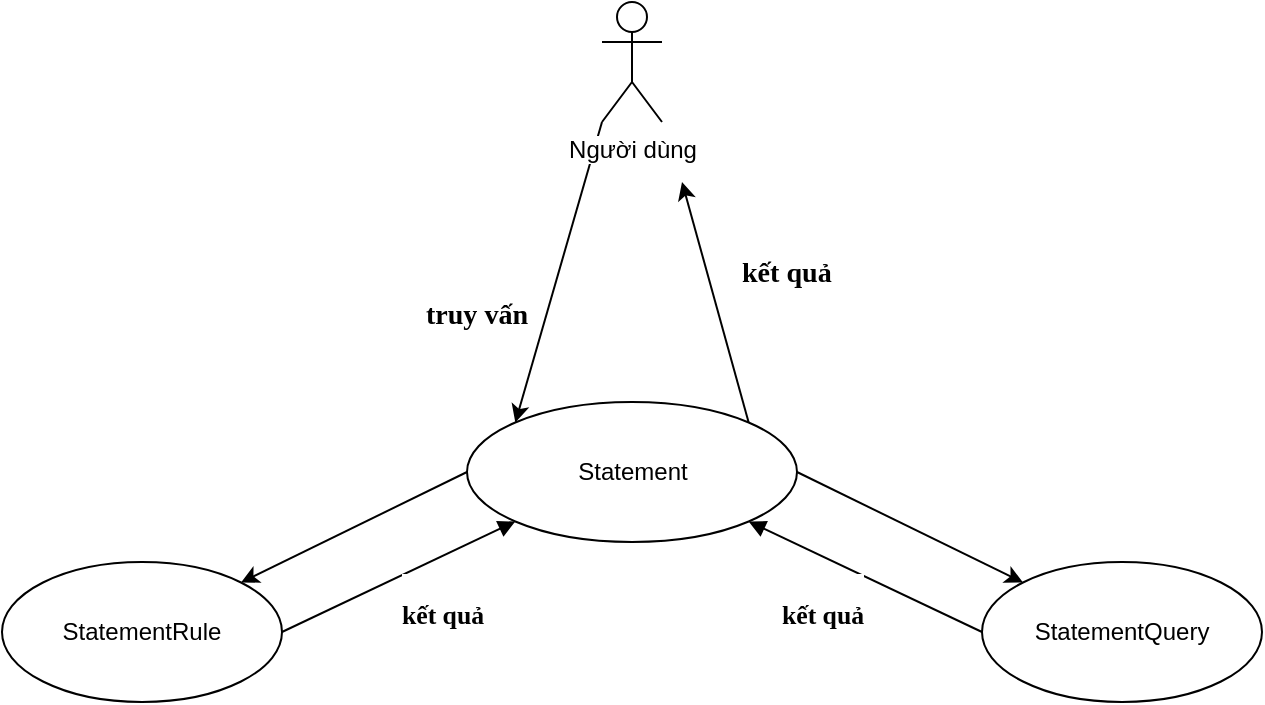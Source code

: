 <mxfile version="10.6.7" type="device"><diagram id="AKWTz0gTe0VS5Z6R8X2m" name="use_case"><mxGraphModel dx="840" dy="474" grid="1" gridSize="10" guides="1" tooltips="1" connect="1" arrows="1" fold="1" page="1" pageScale="1" pageWidth="850" pageHeight="1100" math="0" shadow="0"><root><mxCell id="0"/><mxCell id="1" parent="0"/><mxCell id="Wa-wND2M_IYuDvw30R97-3" style="rounded=0;orthogonalLoop=1;jettySize=auto;html=1;entryX=0;entryY=0;entryDx=0;entryDy=0;exitX=0;exitY=1;exitDx=0;exitDy=0;exitPerimeter=0;" parent="1" source="Wa-wND2M_IYuDvw30R97-1" target="Wa-wND2M_IYuDvw30R97-2" edge="1"><mxGeometry relative="1" as="geometry"/></mxCell><mxCell id="Wa-wND2M_IYuDvw30R97-5" value="&lt;h3&gt;&lt;font face=&quot;Times New Roman&quot;&gt;truy vấn&lt;/font&gt;&lt;/h3&gt;" style="text;html=1;resizable=0;points=[];align=center;verticalAlign=middle;labelBackgroundColor=#ffffff;" parent="Wa-wND2M_IYuDvw30R97-3" vertex="1" connectable="0"><mxGeometry x="0.293" y="-3" relative="1" as="geometry"><mxPoint x="-32" y="-0.5" as="offset"/></mxGeometry></mxCell><mxCell id="Wa-wND2M_IYuDvw30R97-1" value="Người dùng" style="shape=umlActor;verticalLabelPosition=bottom;labelBackgroundColor=#ffffff;verticalAlign=top;html=1;" parent="1" vertex="1"><mxGeometry x="540" width="30" height="60" as="geometry"/></mxCell><mxCell id="Wa-wND2M_IYuDvw30R97-4" style="edgeStyle=none;rounded=0;orthogonalLoop=1;jettySize=auto;html=1;exitX=1;exitY=0;exitDx=0;exitDy=0;" parent="1" source="Wa-wND2M_IYuDvw30R97-2" edge="1"><mxGeometry relative="1" as="geometry"><mxPoint x="770" y="160" as="sourcePoint"/><mxPoint x="580" y="90" as="targetPoint"/></mxGeometry></mxCell><mxCell id="5szJAW1lydJkliKwmzWq-3" style="edgeStyle=none;rounded=0;orthogonalLoop=1;jettySize=auto;html=1;entryX=0;entryY=0;entryDx=0;entryDy=0;exitX=1;exitY=0.5;exitDx=0;exitDy=0;" parent="1" source="Wa-wND2M_IYuDvw30R97-2" target="5szJAW1lydJkliKwmzWq-1" edge="1"><mxGeometry relative="1" as="geometry"/></mxCell><mxCell id="5szJAW1lydJkliKwmzWq-4" style="edgeStyle=none;rounded=0;orthogonalLoop=1;jettySize=auto;html=1;entryX=1;entryY=0;entryDx=0;entryDy=0;exitX=0;exitY=0.5;exitDx=0;exitDy=0;" parent="1" source="Wa-wND2M_IYuDvw30R97-2" target="5szJAW1lydJkliKwmzWq-2" edge="1"><mxGeometry relative="1" as="geometry"/></mxCell><mxCell id="Wa-wND2M_IYuDvw30R97-2" value="Statement" style="ellipse;whiteSpace=wrap;html=1;" parent="1" vertex="1"><mxGeometry x="472.5" y="200" width="165" height="70" as="geometry"/></mxCell><mxCell id="Wa-wND2M_IYuDvw30R97-6" value="&lt;h3&gt;&lt;font face=&quot;Times New Roman&quot;&gt;kết quả&lt;/font&gt;&lt;/h3&gt;&lt;div&gt;&lt;br&gt;&lt;/div&gt;" style="text;html=1;resizable=0;points=[];autosize=1;align=left;verticalAlign=top;spacingTop=-4;" parent="1" vertex="1"><mxGeometry x="607.5" y="110" width="60" height="60" as="geometry"/></mxCell><mxCell id="5szJAW1lydJkliKwmzWq-1" value="StatementQuery" style="ellipse;whiteSpace=wrap;html=1;" parent="1" vertex="1"><mxGeometry x="730" y="280" width="140" height="70" as="geometry"/></mxCell><mxCell id="5szJAW1lydJkliKwmzWq-2" value="StatementRule" style="ellipse;whiteSpace=wrap;html=1;" parent="1" vertex="1"><mxGeometry x="240" y="280" width="140" height="70" as="geometry"/></mxCell><mxCell id="5szJAW1lydJkliKwmzWq-14" value="&lt;h3&gt;&lt;font face=&quot;Times New Roman&quot;&gt;kết quả&lt;/font&gt;&lt;/h3&gt;" style="html=1;verticalAlign=bottom;endArrow=block;exitX=0;exitY=0.5;exitDx=0;exitDy=0;entryX=1;entryY=1;entryDx=0;entryDy=0;" parent="1" source="5szJAW1lydJkliKwmzWq-1" target="Wa-wND2M_IYuDvw30R97-2" edge="1"><mxGeometry x="0.021" y="48" width="80" relative="1" as="geometry"><mxPoint x="560" y="350" as="sourcePoint"/><mxPoint x="640" y="350" as="targetPoint"/><mxPoint as="offset"/></mxGeometry></mxCell><mxCell id="5szJAW1lydJkliKwmzWq-15" value="&lt;h3&gt;&lt;font face=&quot;Times New Roman&quot;&gt;kết quả&lt;/font&gt;&lt;/h3&gt;" style="html=1;verticalAlign=bottom;endArrow=block;exitX=1;exitY=0.5;exitDx=0;exitDy=0;entryX=0;entryY=1;entryDx=0;entryDy=0;" parent="1" source="5szJAW1lydJkliKwmzWq-2" target="Wa-wND2M_IYuDvw30R97-2" edge="1"><mxGeometry x="0.021" y="-48" width="80" relative="1" as="geometry"><mxPoint x="740" y="325" as="sourcePoint"/><mxPoint x="623" y="270" as="targetPoint"/><mxPoint as="offset"/></mxGeometry></mxCell></root></mxGraphModel></diagram><diagram id="qdNX1Tg5RT8uSECP7nUU" name="statement_query"><mxGraphModel dx="840" dy="474" grid="1" gridSize="10" guides="1" tooltips="1" connect="1" arrows="1" fold="1" page="1" pageScale="1" pageWidth="850" pageHeight="1100" math="0" shadow="0"><root><mxCell id="bGuQ9bDFWNer1q4F1EAF-0"/><mxCell id="bGuQ9bDFWNer1q4F1EAF-1" parent="bGuQ9bDFWNer1q4F1EAF-0"/><mxCell id="bGuQ9bDFWNer1q4F1EAF-2" value="&lt;h3&gt;&lt;b&gt;:Statement&lt;/b&gt;&lt;/h3&gt;" style="shape=umlLifeline;perimeter=lifelinePerimeter;whiteSpace=wrap;html=1;container=1;collapsible=0;recursiveResize=0;outlineConnect=0;" vertex="1" parent="bGuQ9bDFWNer1q4F1EAF-1"><mxGeometry x="80" y="70" width="100" height="300" as="geometry"/></mxCell><mxCell id="bGuQ9bDFWNer1q4F1EAF-5" value="&lt;font style=&quot;font-size: 14px&quot;&gt;query&lt;/font&gt;" style="html=1;verticalAlign=bottom;endArrow=block;" edge="1" parent="bGuQ9bDFWNer1q4F1EAF-2" target="bGuQ9bDFWNer1q4F1EAF-3"><mxGeometry width="80" relative="1" as="geometry"><mxPoint x="50" y="90" as="sourcePoint"/><mxPoint x="130" y="90" as="targetPoint"/></mxGeometry></mxCell><mxCell id="FW8kaFonH9A9qlrNF10j-2" value="" style="html=1;points=[];perimeter=orthogonalPerimeter;" vertex="1" parent="bGuQ9bDFWNer1q4F1EAF-2"><mxGeometry x="45" y="90" width="10" height="210" as="geometry"/></mxCell><mxCell id="bGuQ9bDFWNer1q4F1EAF-11" style="edgeStyle=none;rounded=0;orthogonalLoop=1;jettySize=auto;html=1;entryX=-0.183;entryY=0.016;entryDx=0;entryDy=0;entryPerimeter=0;" edge="1" parent="bGuQ9bDFWNer1q4F1EAF-1" source="FW8kaFonH9A9qlrNF10j-3" target="FW8kaFonH9A9qlrNF10j-1"><mxGeometry relative="1" as="geometry"><mxPoint x="549.5" y="272" as="targetPoint"/><mxPoint x="315" y="272" as="sourcePoint"/></mxGeometry></mxCell><mxCell id="bGuQ9bDFWNer1q4F1EAF-12" value="&lt;font style=&quot;font-size: 14px&quot;&gt;checkCondition&lt;/font&gt;" style="text;html=1;resizable=0;points=[];align=center;verticalAlign=middle;labelBackgroundColor=#ffffff;" vertex="1" connectable="0" parent="bGuQ9bDFWNer1q4F1EAF-11"><mxGeometry x="-0.113" y="-1" relative="1" as="geometry"><mxPoint as="offset"/></mxGeometry></mxCell><mxCell id="bGuQ9bDFWNer1q4F1EAF-3" value="&lt;h3&gt;:StatementQuery&lt;/h3&gt;" style="shape=umlLifeline;perimeter=lifelinePerimeter;whiteSpace=wrap;html=1;container=1;collapsible=0;recursiveResize=0;outlineConnect=0;" vertex="1" parent="bGuQ9bDFWNer1q4F1EAF-1"><mxGeometry x="251" y="70" width="129" height="300" as="geometry"/></mxCell><mxCell id="bGuQ9bDFWNer1q4F1EAF-8" value="" style="html=1;points=[];perimeter=orthogonalPerimeter;" vertex="1" parent="bGuQ9bDFWNer1q4F1EAF-3"><mxGeometry x="60" y="130" width="10" height="40" as="geometry"/></mxCell><mxCell id="FW8kaFonH9A9qlrNF10j-3" value="" style="html=1;points=[];perimeter=orthogonalPerimeter;" vertex="1" parent="bGuQ9bDFWNer1q4F1EAF-3"><mxGeometry x="60" y="90" width="10" height="210" as="geometry"/></mxCell><mxCell id="bGuQ9bDFWNer1q4F1EAF-4" value="&lt;h3&gt;:Condition&lt;/h3&gt;" style="shape=umlLifeline;perimeter=lifelinePerimeter;whiteSpace=wrap;html=1;container=1;collapsible=0;recursiveResize=0;outlineConnect=0;" vertex="1" parent="bGuQ9bDFWNer1q4F1EAF-1"><mxGeometry x="500" y="70" width="100" height="270" as="geometry"/></mxCell><mxCell id="FW8kaFonH9A9qlrNF10j-1" value="" style="html=1;points=[];perimeter=orthogonalPerimeter;rotation=1;" vertex="1" parent="bGuQ9bDFWNer1q4F1EAF-4"><mxGeometry x="50" y="140" width="6" height="130" as="geometry"/></mxCell><mxCell id="FW8kaFonH9A9qlrNF10j-0" value="&lt;font style=&quot;font-size: 14px&quot;&gt;result&lt;/font&gt;" style="html=1;verticalAlign=bottom;endArrow=open;dashed=1;endSize=8;" edge="1" parent="bGuQ9bDFWNer1q4F1EAF-1" target="FW8kaFonH9A9qlrNF10j-3"><mxGeometry relative="1" as="geometry"><mxPoint x="550" y="340" as="sourcePoint"/><mxPoint x="470" y="340" as="targetPoint"/></mxGeometry></mxCell><mxCell id="FW8kaFonH9A9qlrNF10j-4" value="&lt;font style=&quot;font-size: 14px&quot;&gt;result&lt;/font&gt;" style="html=1;verticalAlign=bottom;endArrow=open;dashed=1;endSize=8;entryX=0.5;entryY=1;entryDx=0;entryDy=0;entryPerimeter=0;exitX=-0.4;exitY=1;exitDx=0;exitDy=0;exitPerimeter=0;" edge="1" parent="bGuQ9bDFWNer1q4F1EAF-1" source="FW8kaFonH9A9qlrNF10j-3" target="bGuQ9bDFWNer1q4F1EAF-2"><mxGeometry relative="1" as="geometry"><mxPoint x="560" y="350" as="sourcePoint"/><mxPoint x="331" y="350" as="targetPoint"/></mxGeometry></mxCell></root></mxGraphModel></diagram><diagram id="pLHyPqRnBm_J6dOcMDy3" name="condition"><mxGraphModel dx="840" dy="474" grid="1" gridSize="10" guides="1" tooltips="1" connect="1" arrows="1" fold="1" page="1" pageScale="1" pageWidth="850" pageHeight="1100" math="0" shadow="0"><root><mxCell id="unzq6dAnXXBoA5ccH84h-0"/><mxCell id="unzq6dAnXXBoA5ccH84h-1" parent="unzq6dAnXXBoA5ccH84h-0"/><mxCell id="vjgEI5vH4MOjR4S-M7T0-0" value="&lt;h3&gt;:Condition&lt;/h3&gt;" style="shape=umlLifeline;perimeter=lifelinePerimeter;whiteSpace=wrap;html=1;container=1;collapsible=0;recursiveResize=0;outlineConnect=0;" parent="unzq6dAnXXBoA5ccH84h-1" vertex="1"><mxGeometry x="100" y="40" width="100" height="390" as="geometry"/></mxCell><mxCell id="vjgEI5vH4MOjR4S-M7T0-1" value="" style="html=1;points=[];perimeter=orthogonalPerimeter;" parent="vjgEI5vH4MOjR4S-M7T0-0" vertex="1"><mxGeometry x="45" y="90" width="10" height="40" as="geometry"/></mxCell><mxCell id="vjgEI5vH4MOjR4S-M7T0-2" value="&lt;font style=&quot;font-size: 14px&quot;&gt;checkInBracket&lt;/font&gt;" style="edgeStyle=orthogonalEdgeStyle;html=1;align=left;spacingLeft=2;endArrow=block;rounded=0;entryX=1;entryY=0;" parent="vjgEI5vH4MOjR4S-M7T0-0" target="vjgEI5vH4MOjR4S-M7T0-1" edge="1"><mxGeometry relative="1" as="geometry"><mxPoint x="50" y="70" as="sourcePoint"/><Array as="points"><mxPoint x="75" y="70"/></Array></mxGeometry></mxCell><mxCell id="vjgEI5vH4MOjR4S-M7T0-4" value="" style="html=1;points=[];perimeter=orthogonalPerimeter;" parent="vjgEI5vH4MOjR4S-M7T0-0" vertex="1"><mxGeometry x="45" y="190" width="10" height="40" as="geometry"/></mxCell><mxCell id="vjgEI5vH4MOjR4S-M7T0-5" value="&lt;font style=&quot;font-size: 14px&quot;&gt;checkLogic&lt;/font&gt;" style="edgeStyle=orthogonalEdgeStyle;html=1;align=left;spacingLeft=2;endArrow=block;rounded=0;entryX=1;entryY=0;" parent="vjgEI5vH4MOjR4S-M7T0-0" target="vjgEI5vH4MOjR4S-M7T0-4" edge="1"><mxGeometry relative="1" as="geometry"><mxPoint x="50" y="170" as="sourcePoint"/><Array as="points"><mxPoint x="75" y="170"/></Array></mxGeometry></mxCell><mxCell id="-GKbUghdL1yZWuDTlNbT-0" value="&lt;font style=&quot;font-size: 14px&quot;&gt;checkExpression&lt;/font&gt;" style="html=1;verticalAlign=bottom;endArrow=block;" parent="vjgEI5vH4MOjR4S-M7T0-0" target="vjgEI5vH4MOjR4S-M7T0-6" edge="1"><mxGeometry width="80" relative="1" as="geometry"><mxPoint x="50" y="260" as="sourcePoint"/><mxPoint x="130" y="260" as="targetPoint"/></mxGeometry></mxCell><mxCell id="-GKbUghdL1yZWuDTlNbT-3" value="" style="html=1;points=[];perimeter=orthogonalPerimeter;" parent="vjgEI5vH4MOjR4S-M7T0-0" vertex="1"><mxGeometry x="45" y="70" width="10" height="320" as="geometry"/></mxCell><mxCell id="vjgEI5vH4MOjR4S-M7T0-6" value="&lt;h3&gt;:Expression&lt;/h3&gt;" style="shape=umlLifeline;perimeter=lifelinePerimeter;whiteSpace=wrap;html=1;container=1;collapsible=0;recursiveResize=0;outlineConnect=0;" parent="unzq6dAnXXBoA5ccH84h-1" vertex="1"><mxGeometry x="350" y="40" width="100" height="310" as="geometry"/></mxCell><mxCell id="-GKbUghdL1yZWuDTlNbT-2" value="" style="html=1;points=[];perimeter=orthogonalPerimeter;" parent="vjgEI5vH4MOjR4S-M7T0-6" vertex="1"><mxGeometry x="45" y="260" width="10" height="50" as="geometry"/></mxCell><mxCell id="-GKbUghdL1yZWuDTlNbT-1" value="&lt;font style=&quot;font-size: 14px&quot;&gt;result&lt;/font&gt;" style="html=1;verticalAlign=bottom;endArrow=open;dashed=1;endSize=8;" parent="unzq6dAnXXBoA5ccH84h-1" edge="1"><mxGeometry relative="1" as="geometry"><mxPoint x="400" y="349" as="sourcePoint"/><mxPoint x="149.5" y="349" as="targetPoint"/></mxGeometry></mxCell><mxCell id="CUVVDZNhWb0Za0XUKwCi-4" style="edgeStyle=none;rounded=0;orthogonalLoop=1;jettySize=auto;html=1;entryX=0.9;entryY=0.984;entryDx=0;entryDy=0;entryPerimeter=0;" edge="1" parent="unzq6dAnXXBoA5ccH84h-1" source="CUVVDZNhWb0Za0XUKwCi-0" target="-GKbUghdL1yZWuDTlNbT-3"><mxGeometry relative="1" as="geometry"/></mxCell><mxCell id="CUVVDZNhWb0Za0XUKwCi-5" value="&lt;font style=&quot;font-size: 14px&quot;&gt;result&lt;/font&gt;" style="text;html=1;resizable=0;points=[];align=center;verticalAlign=middle;labelBackgroundColor=#ffffff;" vertex="1" connectable="0" parent="CUVVDZNhWb0Za0XUKwCi-4"><mxGeometry x="-0.087" y="4" relative="1" as="geometry"><mxPoint x="-8.5" y="4" as="offset"/></mxGeometry></mxCell><mxCell id="CUVVDZNhWb0Za0XUKwCi-0" value="&lt;h3&gt;:APIs&lt;/h3&gt;" style="shape=umlLifeline;perimeter=lifelinePerimeter;whiteSpace=wrap;html=1;container=1;collapsible=0;recursiveResize=0;outlineConnect=0;" vertex="1" parent="unzq6dAnXXBoA5ccH84h-1"><mxGeometry x="520" y="40" width="100" height="390" as="geometry"/></mxCell><mxCell id="CUVVDZNhWb0Za0XUKwCi-2" style="rounded=0;orthogonalLoop=1;jettySize=auto;html=1;" edge="1" parent="unzq6dAnXXBoA5ccH84h-1"><mxGeometry relative="1" as="geometry"><mxPoint x="155" y="383" as="sourcePoint"/><mxPoint x="569.5" y="383" as="targetPoint"/><Array as="points"><mxPoint x="330" y="383"/></Array></mxGeometry></mxCell><mxCell id="CUVVDZNhWb0Za0XUKwCi-3" value="&lt;font style=&quot;font-size: 14px&quot;&gt;callAPIs&lt;/font&gt;" style="text;html=1;resizable=0;points=[];align=center;verticalAlign=middle;labelBackgroundColor=#ffffff;" vertex="1" connectable="0" parent="CUVVDZNhWb0Za0XUKwCi-2"><mxGeometry x="0.255" y="3" relative="1" as="geometry"><mxPoint x="-45" as="offset"/></mxGeometry></mxCell><mxCell id="CUVVDZNhWb0Za0XUKwCi-6" value="" style="html=1;points=[];perimeter=orthogonalPerimeter;" vertex="1" parent="unzq6dAnXXBoA5ccH84h-1"><mxGeometry x="565" y="385" width="10" height="40" as="geometry"/></mxCell></root></mxGraphModel></diagram><diagram id="HtlDvYxSd9WY_9zMORvT" name="action"><mxGraphModel dx="840" dy="474" grid="1" gridSize="10" guides="1" tooltips="1" connect="1" arrows="1" fold="1" page="1" pageScale="1" pageWidth="850" pageHeight="1100" math="0" shadow="0"><root><mxCell id="eXPNwjJ8p3R-YfF4Xeyv-0"/><mxCell id="eXPNwjJ8p3R-YfF4Xeyv-1" parent="eXPNwjJ8p3R-YfF4Xeyv-0"/><mxCell id="RxF9iWH6IuEmH8SUJQMv-0" value="&lt;h3&gt;:Action&lt;/h3&gt;" style="shape=umlLifeline;perimeter=lifelinePerimeter;whiteSpace=wrap;html=1;container=1;collapsible=0;recursiveResize=0;outlineConnect=0;" vertex="1" parent="eXPNwjJ8p3R-YfF4Xeyv-1"><mxGeometry x="120" y="40" width="100" height="110" as="geometry"/></mxCell><mxCell id="IXKWWcYdY3EiTtsgYygu-1" value="&lt;font style=&quot;font-size: 14px&quot;&gt;callAPI&lt;/font&gt;" style="html=1;verticalAlign=bottom;endArrow=block;" edge="1" parent="RxF9iWH6IuEmH8SUJQMv-0" target="IXKWWcYdY3EiTtsgYygu-0"><mxGeometry width="80" relative="1" as="geometry"><mxPoint x="50" y="100" as="sourcePoint"/><mxPoint x="130" y="100" as="targetPoint"/></mxGeometry></mxCell><mxCell id="IXKWWcYdY3EiTtsgYygu-0" value="&lt;h3&gt;:IoTPlatform&lt;/h3&gt;" style="shape=umlLifeline;perimeter=lifelinePerimeter;whiteSpace=wrap;html=1;container=1;collapsible=0;recursiveResize=0;outlineConnect=0;" vertex="1" parent="eXPNwjJ8p3R-YfF4Xeyv-1"><mxGeometry x="375" y="40" width="100" height="110" as="geometry"/></mxCell></root></mxGraphModel></diagram><diagram id="8h3RRCZm8CFYhgt_nT0z" name="expression"><mxGraphModel dx="840" dy="474" grid="1" gridSize="10" guides="1" tooltips="1" connect="1" arrows="1" fold="1" page="1" pageScale="1" pageWidth="850" pageHeight="1100" math="0" shadow="0"><root><mxCell id="9ohywhPs0RnHTpY0xFnk-0"/><mxCell id="9ohywhPs0RnHTpY0xFnk-1" parent="9ohywhPs0RnHTpY0xFnk-0"/><mxCell id="9ohywhPs0RnHTpY0xFnk-2" value="&lt;h3&gt;:Expression&lt;/h3&gt;" style="shape=umlLifeline;perimeter=lifelinePerimeter;whiteSpace=wrap;html=1;container=1;collapsible=0;recursiveResize=0;outlineConnect=0;" vertex="1" parent="9ohywhPs0RnHTpY0xFnk-1"><mxGeometry x="120" y="40" width="100" height="300" as="geometry"/></mxCell><mxCell id="9ohywhPs0RnHTpY0xFnk-4" value="&lt;font style=&quot;font-size: 14px&quot;&gt;checkTerm&lt;/font&gt;" style="html=1;verticalAlign=bottom;endArrow=block;" edge="1" parent="9ohywhPs0RnHTpY0xFnk-2" target="9ohywhPs0RnHTpY0xFnk-3"><mxGeometry width="80" relative="1" as="geometry"><mxPoint x="50" y="120" as="sourcePoint"/><mxPoint x="130" y="120" as="targetPoint"/></mxGeometry></mxCell><mxCell id="9ohywhPs0RnHTpY0xFnk-6" value="" style="html=1;points=[];perimeter=orthogonalPerimeter;" vertex="1" parent="9ohywhPs0RnHTpY0xFnk-2"><mxGeometry x="45" y="120" width="10" height="80" as="geometry"/></mxCell><mxCell id="9ohywhPs0RnHTpY0xFnk-3" value="&lt;h3&gt;:Term&lt;/h3&gt;" style="shape=umlLifeline;perimeter=lifelinePerimeter;whiteSpace=wrap;html=1;container=1;collapsible=0;recursiveResize=0;outlineConnect=0;" vertex="1" parent="9ohywhPs0RnHTpY0xFnk-1"><mxGeometry x="425" y="40" width="100" height="300" as="geometry"/></mxCell><mxCell id="9ohywhPs0RnHTpY0xFnk-7" value="" style="html=1;points=[];perimeter=orthogonalPerimeter;" vertex="1" parent="9ohywhPs0RnHTpY0xFnk-3"><mxGeometry x="45" y="120" width="10" height="80" as="geometry"/></mxCell><mxCell id="9ohywhPs0RnHTpY0xFnk-5" value="&lt;font style=&quot;font-size: 14px&quot;&gt;result&lt;/font&gt;" style="html=1;verticalAlign=bottom;endArrow=open;dashed=1;endSize=8;entryX=0.52;entryY=0.66;entryDx=0;entryDy=0;entryPerimeter=0;" edge="1" parent="9ohywhPs0RnHTpY0xFnk-1" target="9ohywhPs0RnHTpY0xFnk-2"><mxGeometry relative="1" as="geometry"><mxPoint x="470" y="240" as="sourcePoint"/><mxPoint x="390" y="240" as="targetPoint"/></mxGeometry></mxCell></root></mxGraphModel></diagram><diagram id="jcfRN2VKd1AzDYZPypJJ" name="term"><mxGraphModel dx="840" dy="474" grid="1" gridSize="10" guides="1" tooltips="1" connect="1" arrows="1" fold="1" page="1" pageScale="1" pageWidth="850" pageHeight="1100" math="0" shadow="0"><root><mxCell id="9Yrxs9rLk2wMaNEaWn47-0"/><mxCell id="9Yrxs9rLk2wMaNEaWn47-1" parent="9Yrxs9rLk2wMaNEaWn47-0"/><mxCell id="9Yrxs9rLk2wMaNEaWn47-2" value="&lt;h3&gt;:Term&lt;/h3&gt;" style="shape=umlLifeline;perimeter=lifelinePerimeter;whiteSpace=wrap;html=1;container=1;collapsible=0;recursiveResize=0;outlineConnect=0;" vertex="1" parent="9Yrxs9rLk2wMaNEaWn47-1"><mxGeometry x="160" y="80" width="100" height="300" as="geometry"/></mxCell><mxCell id="9Yrxs9rLk2wMaNEaWn47-4" value="&lt;font style=&quot;font-size: 14px&quot;&gt;checkConst&lt;/font&gt;" style="html=1;verticalAlign=bottom;endArrow=block;" edge="1" parent="9Yrxs9rLk2wMaNEaWn47-2" target="9Yrxs9rLk2wMaNEaWn47-3"><mxGeometry width="80" relative="1" as="geometry"><mxPoint x="50" y="120" as="sourcePoint"/><mxPoint x="130" y="120" as="targetPoint"/></mxGeometry></mxCell><mxCell id="4ZWrH4LEQXDQGzZyzp2b-0" value="" style="html=1;points=[];perimeter=orthogonalPerimeter;" vertex="1" parent="9Yrxs9rLk2wMaNEaWn47-2"><mxGeometry x="45" y="120" width="10" height="80" as="geometry"/></mxCell><mxCell id="9Yrxs9rLk2wMaNEaWn47-3" value="&lt;h3&gt;:Const&lt;/h3&gt;" style="shape=umlLifeline;perimeter=lifelinePerimeter;whiteSpace=wrap;html=1;container=1;collapsible=0;recursiveResize=0;outlineConnect=0;" vertex="1" parent="9Yrxs9rLk2wMaNEaWn47-1"><mxGeometry x="400" y="80" width="100" height="300" as="geometry"/></mxCell><mxCell id="4ZWrH4LEQXDQGzZyzp2b-1" value="" style="html=1;points=[];perimeter=orthogonalPerimeter;" vertex="1" parent="9Yrxs9rLk2wMaNEaWn47-3"><mxGeometry x="45" y="120" width="10" height="80" as="geometry"/></mxCell><mxCell id="9Yrxs9rLk2wMaNEaWn47-5" value="&lt;font style=&quot;font-size: 14px&quot;&gt;result&lt;/font&gt;" style="html=1;verticalAlign=bottom;endArrow=open;dashed=1;endSize=8;" edge="1" parent="9Yrxs9rLk2wMaNEaWn47-1" target="9Yrxs9rLk2wMaNEaWn47-2"><mxGeometry relative="1" as="geometry"><mxPoint x="450" y="280" as="sourcePoint"/><mxPoint x="370" y="280" as="targetPoint"/></mxGeometry></mxCell></root></mxGraphModel></diagram><diagram id="EMVnraxTpchHGNQxpBH3" name="statement_rule"><mxGraphModel dx="840" dy="474" grid="1" gridSize="10" guides="1" tooltips="1" connect="1" arrows="1" fold="1" page="1" pageScale="1" pageWidth="850" pageHeight="1100" math="0" shadow="0"><root><mxCell id="J87ouI8y-80A9NVzLmnt-0"/><mxCell id="J87ouI8y-80A9NVzLmnt-1" parent="J87ouI8y-80A9NVzLmnt-0"/><mxCell id="0xrQMgIPCcjs6brGZ7NM-13" value="&lt;h3&gt;&lt;b&gt;:Statement&lt;/b&gt;&lt;/h3&gt;" style="shape=umlLifeline;perimeter=lifelinePerimeter;whiteSpace=wrap;html=1;container=1;collapsible=0;recursiveResize=0;outlineConnect=0;" vertex="1" parent="J87ouI8y-80A9NVzLmnt-1"><mxGeometry x="90" y="80" width="100" height="300" as="geometry"/></mxCell><mxCell id="0xrQMgIPCcjs6brGZ7NM-14" value="&lt;font style=&quot;font-size: 14px&quot;&gt;query&lt;/font&gt;" style="html=1;verticalAlign=bottom;endArrow=block;" edge="1" parent="0xrQMgIPCcjs6brGZ7NM-13" target="0xrQMgIPCcjs6brGZ7NM-18"><mxGeometry width="80" relative="1" as="geometry"><mxPoint x="50" y="90" as="sourcePoint"/><mxPoint x="130" y="90" as="targetPoint"/></mxGeometry></mxCell><mxCell id="0xrQMgIPCcjs6brGZ7NM-15" value="" style="html=1;points=[];perimeter=orthogonalPerimeter;" vertex="1" parent="0xrQMgIPCcjs6brGZ7NM-13"><mxGeometry x="45" y="90" width="10" height="210" as="geometry"/></mxCell><mxCell id="0xrQMgIPCcjs6brGZ7NM-16" style="edgeStyle=none;rounded=0;orthogonalLoop=1;jettySize=auto;html=1;entryX=0.1;entryY=0.053;entryDx=0;entryDy=0;entryPerimeter=0;" edge="1" parent="J87ouI8y-80A9NVzLmnt-1" target="0xrQMgIPCcjs6brGZ7NM-23"><mxGeometry relative="1" as="geometry"><mxPoint x="559.5" y="282" as="targetPoint"/><mxPoint x="330" y="203" as="sourcePoint"/></mxGeometry></mxCell><mxCell id="0xrQMgIPCcjs6brGZ7NM-17" value="&lt;font style=&quot;font-size: 14px&quot;&gt;checkCondition&lt;/font&gt;" style="text;html=1;resizable=0;points=[];align=center;verticalAlign=middle;labelBackgroundColor=#ffffff;" vertex="1" connectable="0" parent="0xrQMgIPCcjs6brGZ7NM-16"><mxGeometry x="-0.113" y="-1" relative="1" as="geometry"><mxPoint as="offset"/></mxGeometry></mxCell><mxCell id="0xrQMgIPCcjs6brGZ7NM-18" value="&lt;h3&gt;:StatementRule&lt;/h3&gt;" style="shape=umlLifeline;perimeter=lifelinePerimeter;whiteSpace=wrap;html=1;container=1;collapsible=0;recursiveResize=0;outlineConnect=0;" vertex="1" parent="J87ouI8y-80A9NVzLmnt-1"><mxGeometry x="261" y="80" width="129" height="300" as="geometry"/></mxCell><mxCell id="0xrQMgIPCcjs6brGZ7NM-19" value="" style="html=1;points=[];perimeter=orthogonalPerimeter;" vertex="1" parent="0xrQMgIPCcjs6brGZ7NM-18"><mxGeometry x="60" y="130" width="10" height="40" as="geometry"/></mxCell><mxCell id="0xrQMgIPCcjs6brGZ7NM-21" value="" style="html=1;points=[];perimeter=orthogonalPerimeter;" vertex="1" parent="0xrQMgIPCcjs6brGZ7NM-18"><mxGeometry x="60" y="90" width="10" height="210" as="geometry"/></mxCell><mxCell id="0xrQMgIPCcjs6brGZ7NM-22" value="&lt;h3&gt;:Condition&lt;/h3&gt;" style="shape=umlLifeline;perimeter=lifelinePerimeter;whiteSpace=wrap;html=1;container=1;collapsible=0;recursiveResize=0;outlineConnect=0;" vertex="1" parent="J87ouI8y-80A9NVzLmnt-1"><mxGeometry x="487" y="80" width="100" height="180" as="geometry"/></mxCell><mxCell id="0xrQMgIPCcjs6brGZ7NM-23" value="" style="html=1;points=[];perimeter=orthogonalPerimeter;" vertex="1" parent="0xrQMgIPCcjs6brGZ7NM-22"><mxGeometry x="45" y="120" width="10" height="60" as="geometry"/></mxCell><mxCell id="0xrQMgIPCcjs6brGZ7NM-24" value="&lt;font style=&quot;font-size: 14px&quot;&gt;result&lt;/font&gt;" style="html=1;verticalAlign=bottom;endArrow=open;dashed=1;endSize=8;" edge="1" parent="J87ouI8y-80A9NVzLmnt-1" target="0xrQMgIPCcjs6brGZ7NM-21"><mxGeometry relative="1" as="geometry"><mxPoint x="550" y="260" as="sourcePoint"/><mxPoint x="480" y="350" as="targetPoint"/></mxGeometry></mxCell><mxCell id="0xrQMgIPCcjs6brGZ7NM-25" value="&lt;font style=&quot;font-size: 14px&quot;&gt;result&lt;/font&gt;" style="html=1;verticalAlign=bottom;endArrow=open;dashed=1;endSize=8;entryX=0.5;entryY=1;entryDx=0;entryDy=0;entryPerimeter=0;exitX=-0.4;exitY=1;exitDx=0;exitDy=0;exitPerimeter=0;" edge="1" parent="J87ouI8y-80A9NVzLmnt-1" source="0xrQMgIPCcjs6brGZ7NM-21" target="0xrQMgIPCcjs6brGZ7NM-13"><mxGeometry relative="1" as="geometry"><mxPoint x="570" y="360" as="sourcePoint"/><mxPoint x="341" y="360" as="targetPoint"/></mxGeometry></mxCell><mxCell id="AHhA1uyC8qc_ZuYPFFFj-0" value="&lt;h3&gt;:Action&lt;/h3&gt;" style="shape=umlLifeline;perimeter=lifelinePerimeter;whiteSpace=wrap;html=1;container=1;collapsible=0;recursiveResize=0;outlineConnect=0;" vertex="1" parent="J87ouI8y-80A9NVzLmnt-1"><mxGeometry x="670" y="80" width="100" height="270" as="geometry"/></mxCell><mxCell id="AHhA1uyC8qc_ZuYPFFFj-6" value="" style="html=1;points=[];perimeter=orthogonalPerimeter;" vertex="1" parent="AHhA1uyC8qc_ZuYPFFFj-0"><mxGeometry x="45" y="220" width="10" height="50" as="geometry"/></mxCell><mxCell id="AHhA1uyC8qc_ZuYPFFFj-1" style="edgeStyle=none;rounded=0;orthogonalLoop=1;jettySize=auto;html=1;" edge="1" parent="J87ouI8y-80A9NVzLmnt-1"><mxGeometry relative="1" as="geometry"><mxPoint x="331" y="305" as="sourcePoint"/><mxPoint x="719.5" y="305" as="targetPoint"/></mxGeometry></mxCell><mxCell id="AHhA1uyC8qc_ZuYPFFFj-2" value="&lt;font style=&quot;font-size: 14px&quot;&gt;callAction&lt;/font&gt;" style="text;html=1;resizable=0;points=[];align=center;verticalAlign=middle;labelBackgroundColor=#ffffff;" vertex="1" connectable="0" parent="AHhA1uyC8qc_ZuYPFFFj-1"><mxGeometry x="-0.331" y="-1" relative="1" as="geometry"><mxPoint as="offset"/></mxGeometry></mxCell><mxCell id="AHhA1uyC8qc_ZuYPFFFj-7" value="&lt;font style=&quot;font-size: 14px&quot;&gt;result&lt;/font&gt;" style="html=1;verticalAlign=bottom;endArrow=open;dashed=1;endSize=8;" edge="1" parent="J87ouI8y-80A9NVzLmnt-1" target="0xrQMgIPCcjs6brGZ7NM-21"><mxGeometry x="-0.332" y="-10" relative="1" as="geometry"><mxPoint x="720" y="350" as="sourcePoint"/><mxPoint x="640" y="350" as="targetPoint"/><mxPoint as="offset"/></mxGeometry></mxCell></root></mxGraphModel></diagram><diagram id="btQZXoKPsaL3twVh1FR_" name="class_diagram"><mxGraphModel dx="1400" dy="1890" grid="1" gridSize="10" guides="1" tooltips="1" connect="1" arrows="1" fold="1" page="1" pageScale="1" pageWidth="850" pageHeight="1100" math="0" shadow="0"><root><mxCell id="rasr553LaRIxmfsZecQZ-0"/><mxCell id="rasr553LaRIxmfsZecQZ-1" parent="rasr553LaRIxmfsZecQZ-0"/><mxCell id="TXeYHgQGBSdcFTqafbbQ-0" value="Language" style="swimlane;fontStyle=1;align=center;verticalAlign=top;childLayout=stackLayout;horizontal=1;startSize=26;horizontalStack=0;resizeParent=1;resizeParentMax=0;resizeLast=0;collapsible=1;marginBottom=0;" vertex="1" parent="rasr553LaRIxmfsZecQZ-1"><mxGeometry x="700" y="-167" width="160" height="194" as="geometry"/></mxCell><mxCell id="TXeYHgQGBSdcFTqafbbQ-1" value="+ list_key_word: List&#xA;+ smartcontext_level: List&#xA;+ platform_level: List&#xA;+ source_level: List&#xA;+ metric_level: List&#xA;+ datapoint_level: List&#xA;+ list_comparator: List&#xA;+ list_logic: List" style="text;strokeColor=none;fillColor=none;align=left;verticalAlign=top;spacingLeft=4;spacingRight=4;overflow=hidden;rotatable=0;points=[[0,0.5],[1,0.5]];portConstraint=eastwest;" vertex="1" parent="TXeYHgQGBSdcFTqafbbQ-0"><mxGeometry y="26" width="160" height="134" as="geometry"/></mxCell><mxCell id="TXeYHgQGBSdcFTqafbbQ-2" value="" style="line;strokeWidth=1;fillColor=none;align=left;verticalAlign=middle;spacingTop=-1;spacingLeft=3;spacingRight=3;rotatable=0;labelPosition=right;points=[];portConstraint=eastwest;" vertex="1" parent="TXeYHgQGBSdcFTqafbbQ-0"><mxGeometry y="160" width="160" height="8" as="geometry"/></mxCell><mxCell id="TXeYHgQGBSdcFTqafbbQ-3" value="+ get_level(string): int" style="text;strokeColor=none;fillColor=none;align=left;verticalAlign=top;spacingLeft=4;spacingRight=4;overflow=hidden;rotatable=0;points=[[0,0.5],[1,0.5]];portConstraint=eastwest;" vertex="1" parent="TXeYHgQGBSdcFTqafbbQ-0"><mxGeometry y="168" width="160" height="26" as="geometry"/></mxCell><mxCell id="TXeYHgQGBSdcFTqafbbQ-4" value="Statement" style="swimlane;fontStyle=1;align=center;verticalAlign=top;childLayout=stackLayout;horizontal=1;startSize=26;horizontalStack=0;resizeParent=1;resizeParentMax=0;resizeLast=0;collapsible=1;marginBottom=0;" vertex="1" parent="rasr553LaRIxmfsZecQZ-1"><mxGeometry x="164" y="164.5" width="280" height="80" as="geometry"/></mxCell><mxCell id="TXeYHgQGBSdcFTqafbbQ-6" value="" style="line;strokeWidth=1;fillColor=none;align=left;verticalAlign=middle;spacingTop=-1;spacingLeft=3;spacingRight=3;rotatable=0;labelPosition=right;points=[];portConstraint=eastwest;" vertex="1" parent="TXeYHgQGBSdcFTqafbbQ-4"><mxGeometry y="26" width="280" height="8" as="geometry"/></mxCell><mxCell id="TXeYHgQGBSdcFTqafbbQ-7" value="+ checkQuery(keyword:String, condition: json)&#xA;+ checkRule(condition: String, action: json)&#xA;" style="text;strokeColor=none;fillColor=none;align=left;verticalAlign=top;spacingLeft=4;spacingRight=4;overflow=hidden;rotatable=0;points=[[0,0.5],[1,0.5]];portConstraint=eastwest;" vertex="1" parent="TXeYHgQGBSdcFTqafbbQ-4"><mxGeometry y="34" width="280" height="46" as="geometry"/></mxCell><mxCell id="TXeYHgQGBSdcFTqafbbQ-16" value="StatementQuery" style="swimlane;fontStyle=1;align=center;verticalAlign=top;childLayout=stackLayout;horizontal=1;startSize=26;horizontalStack=0;resizeParent=1;resizeParentMax=0;resizeLast=0;collapsible=1;marginBottom=0;" vertex="1" parent="rasr553LaRIxmfsZecQZ-1"><mxGeometry x="34" y="330" width="270" height="60" as="geometry"/></mxCell><mxCell id="TXeYHgQGBSdcFTqafbbQ-18" value="" style="line;strokeWidth=1;fillColor=none;align=left;verticalAlign=middle;spacingTop=-1;spacingLeft=3;spacingRight=3;rotatable=0;labelPosition=right;points=[];portConstraint=eastwest;" vertex="1" parent="TXeYHgQGBSdcFTqafbbQ-16"><mxGeometry y="26" width="270" height="8" as="geometry"/></mxCell><mxCell id="TXeYHgQGBSdcFTqafbbQ-19" value="+ checkQuery(keyword:String, condition:json)" style="text;strokeColor=none;fillColor=none;align=left;verticalAlign=top;spacingLeft=4;spacingRight=4;overflow=hidden;rotatable=0;points=[[0,0.5],[1,0.5]];portConstraint=eastwest;" vertex="1" parent="TXeYHgQGBSdcFTqafbbQ-16"><mxGeometry y="34" width="270" height="26" as="geometry"/></mxCell><mxCell id="TXeYHgQGBSdcFTqafbbQ-20" value="StatementRule" style="swimlane;fontStyle=1;align=center;verticalAlign=top;childLayout=stackLayout;horizontal=1;startSize=26;horizontalStack=0;resizeParent=1;resizeParentMax=0;resizeLast=0;collapsible=1;marginBottom=0;" vertex="1" parent="rasr553LaRIxmfsZecQZ-1"><mxGeometry x="345" y="330" width="270" height="60" as="geometry"/></mxCell><mxCell id="TXeYHgQGBSdcFTqafbbQ-21" value="" style="line;strokeWidth=1;fillColor=none;align=left;verticalAlign=middle;spacingTop=-1;spacingLeft=3;spacingRight=3;rotatable=0;labelPosition=right;points=[];portConstraint=eastwest;" vertex="1" parent="TXeYHgQGBSdcFTqafbbQ-20"><mxGeometry y="26" width="270" height="8" as="geometry"/></mxCell><mxCell id="TXeYHgQGBSdcFTqafbbQ-22" value="+ checkQuery(condition:json, action:json)" style="text;strokeColor=none;fillColor=none;align=left;verticalAlign=top;spacingLeft=4;spacingRight=4;overflow=hidden;rotatable=0;points=[[0,0.5],[1,0.5]];portConstraint=eastwest;" vertex="1" parent="TXeYHgQGBSdcFTqafbbQ-20"><mxGeometry y="34" width="270" height="26" as="geometry"/></mxCell><mxCell id="TXeYHgQGBSdcFTqafbbQ-24" value="" style="endArrow=block;endSize=16;endFill=0;html=1;exitX=0.5;exitY=0;exitDx=0;exitDy=0;" edge="1" parent="rasr553LaRIxmfsZecQZ-1" source="TXeYHgQGBSdcFTqafbbQ-16" target="TXeYHgQGBSdcFTqafbbQ-7"><mxGeometry width="160" relative="1" as="geometry"><mxPoint x="118.941" y="413.765" as="sourcePoint"/><mxPoint x="114" y="350" as="targetPoint"/></mxGeometry></mxCell><mxCell id="TXeYHgQGBSdcFTqafbbQ-25" value="" style="endArrow=block;endSize=16;endFill=0;html=1;exitX=0.5;exitY=0;exitDx=0;exitDy=0;" edge="1" parent="rasr553LaRIxmfsZecQZ-1" source="TXeYHgQGBSdcFTqafbbQ-20" target="TXeYHgQGBSdcFTqafbbQ-7"><mxGeometry width="160" relative="1" as="geometry"><mxPoint x="129.714" y="424.429" as="sourcePoint"/><mxPoint x="265.52" y="360" as="targetPoint"/></mxGeometry></mxCell><mxCell id="TXeYHgQGBSdcFTqafbbQ-26" value="" style="endArrow=block;endSize=16;endFill=0;html=1;exitX=0.5;exitY=0;exitDx=0;exitDy=0;entryX=0;entryY=0.5;entryDx=0;entryDy=0;" edge="1" parent="rasr553LaRIxmfsZecQZ-1" source="TXeYHgQGBSdcFTqafbbQ-4" target="TXeYHgQGBSdcFTqafbbQ-3"><mxGeometry width="160" relative="1" as="geometry"><mxPoint x="205.714" y="434.429" as="sourcePoint"/><mxPoint x="341.52" y="370" as="targetPoint"/></mxGeometry></mxCell><mxCell id="TXeYHgQGBSdcFTqafbbQ-27" value="Condition" style="swimlane;fontStyle=1;align=center;verticalAlign=top;childLayout=stackLayout;horizontal=1;startSize=26;horizontalStack=0;resizeParent=1;resizeParentMax=0;resizeLast=0;collapsible=1;marginBottom=0;" vertex="1" parent="rasr553LaRIxmfsZecQZ-1"><mxGeometry x="604" y="164.5" width="410" height="100" as="geometry"/></mxCell><mxCell id="TXeYHgQGBSdcFTqafbbQ-29" value="" style="line;strokeWidth=1;fillColor=none;align=left;verticalAlign=middle;spacingTop=-1;spacingLeft=3;spacingRight=3;rotatable=0;labelPosition=right;points=[];portConstraint=eastwest;" vertex="1" parent="TXeYHgQGBSdcFTqafbbQ-27"><mxGeometry y="26" width="410" height="8" as="geometry"/></mxCell><mxCell id="TXeYHgQGBSdcFTqafbbQ-30" value="+ checkCompare(compare_field: json, object_to_check_level: String)&#xA;+ checkLogic(logic_field: json, object_to_check_level: String)&#xA;+ checkInBracket(in_bracket_field: json, object_to_check_level:String)&#xA;" style="text;strokeColor=none;fillColor=none;align=left;verticalAlign=top;spacingLeft=4;spacingRight=4;overflow=hidden;rotatable=0;points=[[0,0.5],[1,0.5]];portConstraint=eastwest;" vertex="1" parent="TXeYHgQGBSdcFTqafbbQ-27"><mxGeometry y="34" width="410" height="66" as="geometry"/></mxCell><mxCell id="Me2KIpFT5ZblAV9flfpw-0" value="Action" style="swimlane;fontStyle=1;align=center;verticalAlign=top;childLayout=stackLayout;horizontal=1;startSize=26;horizontalStack=0;resizeParent=1;resizeParentMax=0;resizeLast=0;collapsible=1;marginBottom=0;" vertex="1" parent="rasr553LaRIxmfsZecQZ-1"><mxGeometry x="320" y="-81" width="160" height="60" as="geometry"/></mxCell><mxCell id="Me2KIpFT5ZblAV9flfpw-2" value="" style="line;strokeWidth=1;fillColor=none;align=left;verticalAlign=middle;spacingTop=-1;spacingLeft=3;spacingRight=3;rotatable=0;labelPosition=right;points=[];portConstraint=eastwest;" vertex="1" parent="Me2KIpFT5ZblAV9flfpw-0"><mxGeometry y="26" width="160" height="8" as="geometry"/></mxCell><mxCell id="Me2KIpFT5ZblAV9flfpw-3" value="+ callAPI(action: json)" style="text;strokeColor=none;fillColor=none;align=left;verticalAlign=top;spacingLeft=4;spacingRight=4;overflow=hidden;rotatable=0;points=[[0,0.5],[1,0.5]];portConstraint=eastwest;" vertex="1" parent="Me2KIpFT5ZblAV9flfpw-0"><mxGeometry y="34" width="160" height="26" as="geometry"/></mxCell><mxCell id="Me2KIpFT5ZblAV9flfpw-4" value="Term" style="swimlane;fontStyle=1;align=center;verticalAlign=top;childLayout=stackLayout;horizontal=1;startSize=26;horizontalStack=0;resizeParent=1;resizeParentMax=0;resizeLast=0;collapsible=1;marginBottom=0;" vertex="1" parent="rasr553LaRIxmfsZecQZ-1"><mxGeometry x="1100" y="-37" width="160" height="60" as="geometry"/></mxCell><mxCell id="Me2KIpFT5ZblAV9flfpw-6" value="" style="line;strokeWidth=1;fillColor=none;align=left;verticalAlign=middle;spacingTop=-1;spacingLeft=3;spacingRight=3;rotatable=0;labelPosition=right;points=[];portConstraint=eastwest;" vertex="1" parent="Me2KIpFT5ZblAV9flfpw-4"><mxGeometry y="26" width="160" height="8" as="geometry"/></mxCell><mxCell id="Me2KIpFT5ZblAV9flfpw-7" value="+checkTerm(term: String)" style="text;strokeColor=none;fillColor=none;align=left;verticalAlign=top;spacingLeft=4;spacingRight=4;overflow=hidden;rotatable=0;points=[[0,0.5],[1,0.5]];portConstraint=eastwest;" vertex="1" parent="Me2KIpFT5ZblAV9flfpw-4"><mxGeometry y="34" width="160" height="26" as="geometry"/></mxCell><mxCell id="Me2KIpFT5ZblAV9flfpw-8" value="Expression" style="swimlane;fontStyle=1;align=center;verticalAlign=top;childLayout=stackLayout;horizontal=1;startSize=26;horizontalStack=0;resizeParent=1;resizeParentMax=0;resizeLast=0;collapsible=1;marginBottom=0;" vertex="1" parent="rasr553LaRIxmfsZecQZ-1"><mxGeometry x="1120" y="164.5" width="230" height="60" as="geometry"/></mxCell><mxCell id="Me2KIpFT5ZblAV9flfpw-10" value="" style="line;strokeWidth=1;fillColor=none;align=left;verticalAlign=middle;spacingTop=-1;spacingLeft=3;spacingRight=3;rotatable=0;labelPosition=right;points=[];portConstraint=eastwest;" vertex="1" parent="Me2KIpFT5ZblAV9flfpw-8"><mxGeometry y="26" width="230" height="8" as="geometry"/></mxCell><mxCell id="Me2KIpFT5ZblAV9flfpw-11" value="+checkExpresion(expression: String)" style="text;strokeColor=none;fillColor=none;align=left;verticalAlign=top;spacingLeft=4;spacingRight=4;overflow=hidden;rotatable=0;points=[[0,0.5],[1,0.5]];portConstraint=eastwest;" vertex="1" parent="Me2KIpFT5ZblAV9flfpw-8"><mxGeometry y="34" width="230" height="26" as="geometry"/></mxCell><mxCell id="Me2KIpFT5ZblAV9flfpw-12" value="Const" style="swimlane;fontStyle=1;align=center;verticalAlign=top;childLayout=stackLayout;horizontal=1;startSize=26;horizontalStack=0;resizeParent=1;resizeParentMax=0;resizeLast=0;collapsible=1;marginBottom=0;" vertex="1" parent="rasr553LaRIxmfsZecQZ-1"><mxGeometry x="1100" y="-160" width="160" height="60" as="geometry"/></mxCell><mxCell id="Me2KIpFT5ZblAV9flfpw-13" value="" style="line;strokeWidth=1;fillColor=none;align=left;verticalAlign=middle;spacingTop=-1;spacingLeft=3;spacingRight=3;rotatable=0;labelPosition=right;points=[];portConstraint=eastwest;" vertex="1" parent="Me2KIpFT5ZblAV9flfpw-12"><mxGeometry y="26" width="160" height="8" as="geometry"/></mxCell><mxCell id="Me2KIpFT5ZblAV9flfpw-14" value="+checkConst(const: String)" style="text;strokeColor=none;fillColor=none;align=left;verticalAlign=top;spacingLeft=4;spacingRight=4;overflow=hidden;rotatable=0;points=[[0,0.5],[1,0.5]];portConstraint=eastwest;" vertex="1" parent="Me2KIpFT5ZblAV9flfpw-12"><mxGeometry y="34" width="160" height="26" as="geometry"/></mxCell><mxCell id="Me2KIpFT5ZblAV9flfpw-15" value="" style="endArrow=block;endSize=16;endFill=0;html=1;" edge="1" parent="rasr553LaRIxmfsZecQZ-1"><mxGeometry width="160" relative="1" as="geometry"><mxPoint x="813" y="164" as="sourcePoint"/><mxPoint x="813" y="20" as="targetPoint"/></mxGeometry></mxCell><mxCell id="Me2KIpFT5ZblAV9flfpw-17" value="" style="endArrow=block;endSize=16;endFill=0;html=1;exitX=0.5;exitY=0;exitDx=0;exitDy=0;entryX=0.973;entryY=1.066;entryDx=0;entryDy=0;entryPerimeter=0;" edge="1" parent="rasr553LaRIxmfsZecQZ-1" source="Me2KIpFT5ZblAV9flfpw-8" target="TXeYHgQGBSdcFTqafbbQ-3"><mxGeometry width="160" relative="1" as="geometry"><mxPoint x="790" y="150" as="sourcePoint"/><mxPoint x="950" y="150" as="targetPoint"/></mxGeometry></mxCell><mxCell id="Me2KIpFT5ZblAV9flfpw-20" value="" style="endArrow=block;endSize=16;endFill=0;html=1;entryX=0;entryY=0.5;entryDx=0;entryDy=0;" edge="1" parent="rasr553LaRIxmfsZecQZ-1"><mxGeometry width="160" relative="1" as="geometry"><mxPoint x="483" y="-72" as="sourcePoint"/><mxPoint x="700" y="-72.333" as="targetPoint"/></mxGeometry></mxCell><mxCell id="Me2KIpFT5ZblAV9flfpw-21" value="" style="endArrow=block;endSize=16;endFill=0;html=1;entryX=0.938;entryY=0.893;entryDx=0;entryDy=0;exitX=0;exitY=0.25;exitDx=0;exitDy=0;entryPerimeter=0;" edge="1" parent="rasr553LaRIxmfsZecQZ-1" source="Me2KIpFT5ZblAV9flfpw-4" target="TXeYHgQGBSdcFTqafbbQ-1"><mxGeometry width="160" relative="1" as="geometry"><mxPoint x="493" y="-62" as="sourcePoint"/><mxPoint x="710.0" y="-62.333" as="targetPoint"/></mxGeometry></mxCell><mxCell id="Me2KIpFT5ZblAV9flfpw-22" value="" style="endArrow=block;endSize=16;endFill=0;html=1;entryX=0.982;entryY=-0.023;entryDx=0;entryDy=0;exitX=0;exitY=0.25;exitDx=0;exitDy=0;entryPerimeter=0;" edge="1" parent="rasr553LaRIxmfsZecQZ-1" source="Me2KIpFT5ZblAV9flfpw-12" target="TXeYHgQGBSdcFTqafbbQ-1"><mxGeometry width="160" relative="1" as="geometry"><mxPoint x="1110" y="-11.286" as="sourcePoint"/><mxPoint x="860" y="-11.286" as="targetPoint"/></mxGeometry></mxCell></root></mxGraphModel></diagram><diagram id="aTaN0CN-1bRQBY8OH-gQ" name="statement"><mxGraphModel dx="840" dy="474" grid="1" gridSize="10" guides="1" tooltips="1" connect="1" arrows="1" fold="1" page="1" pageScale="1" pageWidth="850" pageHeight="1100" math="0" shadow="0"><root><mxCell id="2QYuOsZG5u_6CbyZKxOj-0"/><mxCell id="2QYuOsZG5u_6CbyZKxOj-1" parent="2QYuOsZG5u_6CbyZKxOj-0"/><mxCell id="p4q_Iz6PnUD4hZRi3f9w-0" value="&lt;h3&gt;:NguoiDung&lt;/h3&gt;" style="shape=umlLifeline;perimeter=lifelinePerimeter;whiteSpace=wrap;html=1;container=1;collapsible=0;recursiveResize=0;outlineConnect=0;" vertex="1" parent="2QYuOsZG5u_6CbyZKxOj-1"><mxGeometry x="160" y="80" width="100" height="300" as="geometry"/></mxCell><mxCell id="p4q_Iz6PnUD4hZRi3f9w-1" value="&lt;font style=&quot;font-size: 14px&quot;&gt;query&lt;/font&gt;" style="html=1;verticalAlign=bottom;endArrow=block;" edge="1" parent="p4q_Iz6PnUD4hZRi3f9w-0" target="p4q_Iz6PnUD4hZRi3f9w-2"><mxGeometry width="80" relative="1" as="geometry"><mxPoint x="50" y="120" as="sourcePoint"/><mxPoint x="130" y="120" as="targetPoint"/></mxGeometry></mxCell><mxCell id="B_olv_AE2Hxzmw_oXzWx-0" value="" style="html=1;points=[];perimeter=orthogonalPerimeter;" vertex="1" parent="p4q_Iz6PnUD4hZRi3f9w-0"><mxGeometry x="45" y="120" width="10" height="80" as="geometry"/></mxCell><mxCell id="p4q_Iz6PnUD4hZRi3f9w-2" value="&lt;h3&gt;:Statement&lt;/h3&gt;" style="shape=umlLifeline;perimeter=lifelinePerimeter;whiteSpace=wrap;html=1;container=1;collapsible=0;recursiveResize=0;outlineConnect=0;" vertex="1" parent="2QYuOsZG5u_6CbyZKxOj-1"><mxGeometry x="400" y="80" width="100" height="300" as="geometry"/></mxCell><mxCell id="p4q_Iz6PnUD4hZRi3f9w-3" value="&lt;font style=&quot;font-size: 14px&quot;&gt;result&lt;/font&gt;" style="html=1;verticalAlign=bottom;endArrow=open;dashed=1;endSize=8;" edge="1" parent="2QYuOsZG5u_6CbyZKxOj-1" target="p4q_Iz6PnUD4hZRi3f9w-0"><mxGeometry relative="1" as="geometry"><mxPoint x="450" y="280" as="sourcePoint"/><mxPoint x="370" y="280" as="targetPoint"/></mxGeometry></mxCell><mxCell id="B_olv_AE2Hxzmw_oXzWx-1" value="" style="html=1;points=[];perimeter=orthogonalPerimeter;" vertex="1" parent="2QYuOsZG5u_6CbyZKxOj-1"><mxGeometry x="445" y="200" width="10" height="80" as="geometry"/></mxCell></root></mxGraphModel></diagram></mxfile>